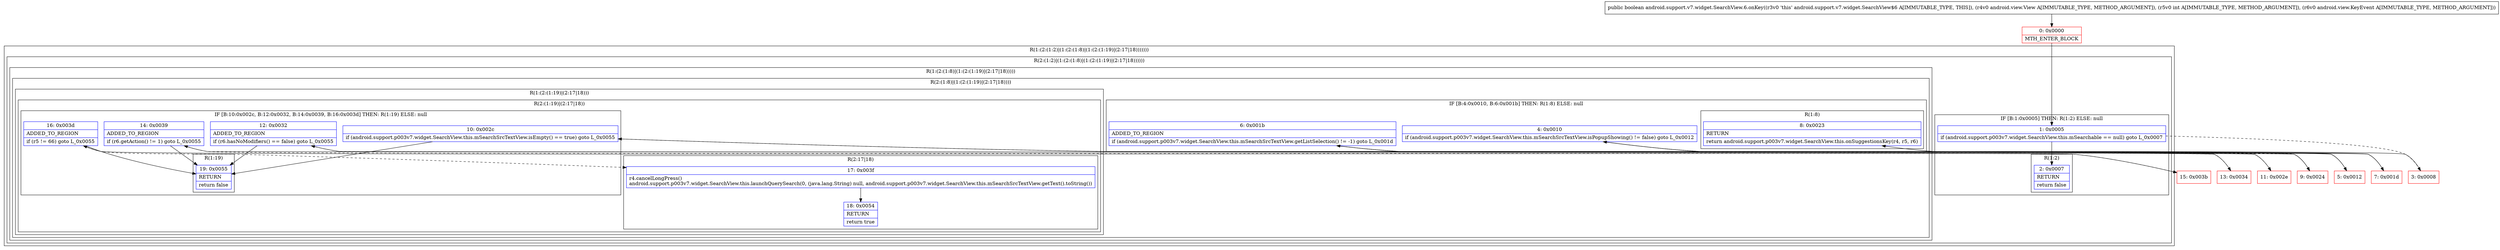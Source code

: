 digraph "CFG forandroid.support.v7.widget.SearchView.6.onKey(Landroid\/view\/View;ILandroid\/view\/KeyEvent;)Z" {
subgraph cluster_Region_1180737926 {
label = "R(1:(2:(1:2)|(1:(2:(1:8)|(1:(2:(1:19)|(2:17|18)))))))";
node [shape=record,color=blue];
subgraph cluster_Region_821394466 {
label = "R(2:(1:2)|(1:(2:(1:8)|(1:(2:(1:19)|(2:17|18))))))";
node [shape=record,color=blue];
subgraph cluster_IfRegion_98159069 {
label = "IF [B:1:0x0005] THEN: R(1:2) ELSE: null";
node [shape=record,color=blue];
Node_1 [shape=record,label="{1\:\ 0x0005|if (android.support.p003v7.widget.SearchView.this.mSearchable == null) goto L_0x0007\l}"];
subgraph cluster_Region_377586411 {
label = "R(1:2)";
node [shape=record,color=blue];
Node_2 [shape=record,label="{2\:\ 0x0007|RETURN\l|return false\l}"];
}
}
subgraph cluster_Region_1437494572 {
label = "R(1:(2:(1:8)|(1:(2:(1:19)|(2:17|18)))))";
node [shape=record,color=blue];
subgraph cluster_Region_1310789591 {
label = "R(2:(1:8)|(1:(2:(1:19)|(2:17|18))))";
node [shape=record,color=blue];
subgraph cluster_IfRegion_100511983 {
label = "IF [B:4:0x0010, B:6:0x001b] THEN: R(1:8) ELSE: null";
node [shape=record,color=blue];
Node_4 [shape=record,label="{4\:\ 0x0010|if (android.support.p003v7.widget.SearchView.this.mSearchSrcTextView.isPopupShowing() != false) goto L_0x0012\l}"];
Node_6 [shape=record,label="{6\:\ 0x001b|ADDED_TO_REGION\l|if (android.support.p003v7.widget.SearchView.this.mSearchSrcTextView.getListSelection() != \-1) goto L_0x001d\l}"];
subgraph cluster_Region_535952481 {
label = "R(1:8)";
node [shape=record,color=blue];
Node_8 [shape=record,label="{8\:\ 0x0023|RETURN\l|return android.support.p003v7.widget.SearchView.this.onSuggestionsKey(r4, r5, r6)\l}"];
}
}
subgraph cluster_Region_965748158 {
label = "R(1:(2:(1:19)|(2:17|18)))";
node [shape=record,color=blue];
subgraph cluster_Region_2139736812 {
label = "R(2:(1:19)|(2:17|18))";
node [shape=record,color=blue];
subgraph cluster_IfRegion_387675962 {
label = "IF [B:10:0x002c, B:12:0x0032, B:14:0x0039, B:16:0x003d] THEN: R(1:19) ELSE: null";
node [shape=record,color=blue];
Node_10 [shape=record,label="{10\:\ 0x002c|if (android.support.p003v7.widget.SearchView.this.mSearchSrcTextView.isEmpty() == true) goto L_0x0055\l}"];
Node_12 [shape=record,label="{12\:\ 0x0032|ADDED_TO_REGION\l|if (r6.hasNoModifiers() == false) goto L_0x0055\l}"];
Node_14 [shape=record,label="{14\:\ 0x0039|ADDED_TO_REGION\l|if (r6.getAction() != 1) goto L_0x0055\l}"];
Node_16 [shape=record,label="{16\:\ 0x003d|ADDED_TO_REGION\l|if (r5 != 66) goto L_0x0055\l}"];
subgraph cluster_Region_119112524 {
label = "R(1:19)";
node [shape=record,color=blue];
Node_19 [shape=record,label="{19\:\ 0x0055|RETURN\l|return false\l}"];
}
}
subgraph cluster_Region_1058864068 {
label = "R(2:17|18)";
node [shape=record,color=blue];
Node_17 [shape=record,label="{17\:\ 0x003f|r4.cancelLongPress()\landroid.support.p003v7.widget.SearchView.this.launchQuerySearch(0, (java.lang.String) null, android.support.p003v7.widget.SearchView.this.mSearchSrcTextView.getText().toString())\l}"];
Node_18 [shape=record,label="{18\:\ 0x0054|RETURN\l|return true\l}"];
}
}
}
}
}
}
}
Node_0 [shape=record,color=red,label="{0\:\ 0x0000|MTH_ENTER_BLOCK\l}"];
Node_3 [shape=record,color=red,label="{3\:\ 0x0008}"];
Node_5 [shape=record,color=red,label="{5\:\ 0x0012}"];
Node_7 [shape=record,color=red,label="{7\:\ 0x001d}"];
Node_9 [shape=record,color=red,label="{9\:\ 0x0024}"];
Node_11 [shape=record,color=red,label="{11\:\ 0x002e}"];
Node_13 [shape=record,color=red,label="{13\:\ 0x0034}"];
Node_15 [shape=record,color=red,label="{15\:\ 0x003b}"];
MethodNode[shape=record,label="{public boolean android.support.v7.widget.SearchView.6.onKey((r3v0 'this' android.support.v7.widget.SearchView$6 A[IMMUTABLE_TYPE, THIS]), (r4v0 android.view.View A[IMMUTABLE_TYPE, METHOD_ARGUMENT]), (r5v0 int A[IMMUTABLE_TYPE, METHOD_ARGUMENT]), (r6v0 android.view.KeyEvent A[IMMUTABLE_TYPE, METHOD_ARGUMENT])) }"];
MethodNode -> Node_0;
Node_1 -> Node_2;
Node_1 -> Node_3[style=dashed];
Node_4 -> Node_5;
Node_4 -> Node_9[style=dashed];
Node_6 -> Node_7;
Node_6 -> Node_9[style=dashed];
Node_10 -> Node_11[style=dashed];
Node_10 -> Node_19;
Node_12 -> Node_13[style=dashed];
Node_12 -> Node_19;
Node_14 -> Node_15[style=dashed];
Node_14 -> Node_19;
Node_16 -> Node_17[style=dashed];
Node_16 -> Node_19;
Node_17 -> Node_18;
Node_0 -> Node_1;
Node_3 -> Node_4;
Node_5 -> Node_6;
Node_7 -> Node_8;
Node_9 -> Node_10;
Node_11 -> Node_12;
Node_13 -> Node_14;
Node_15 -> Node_16;
}

